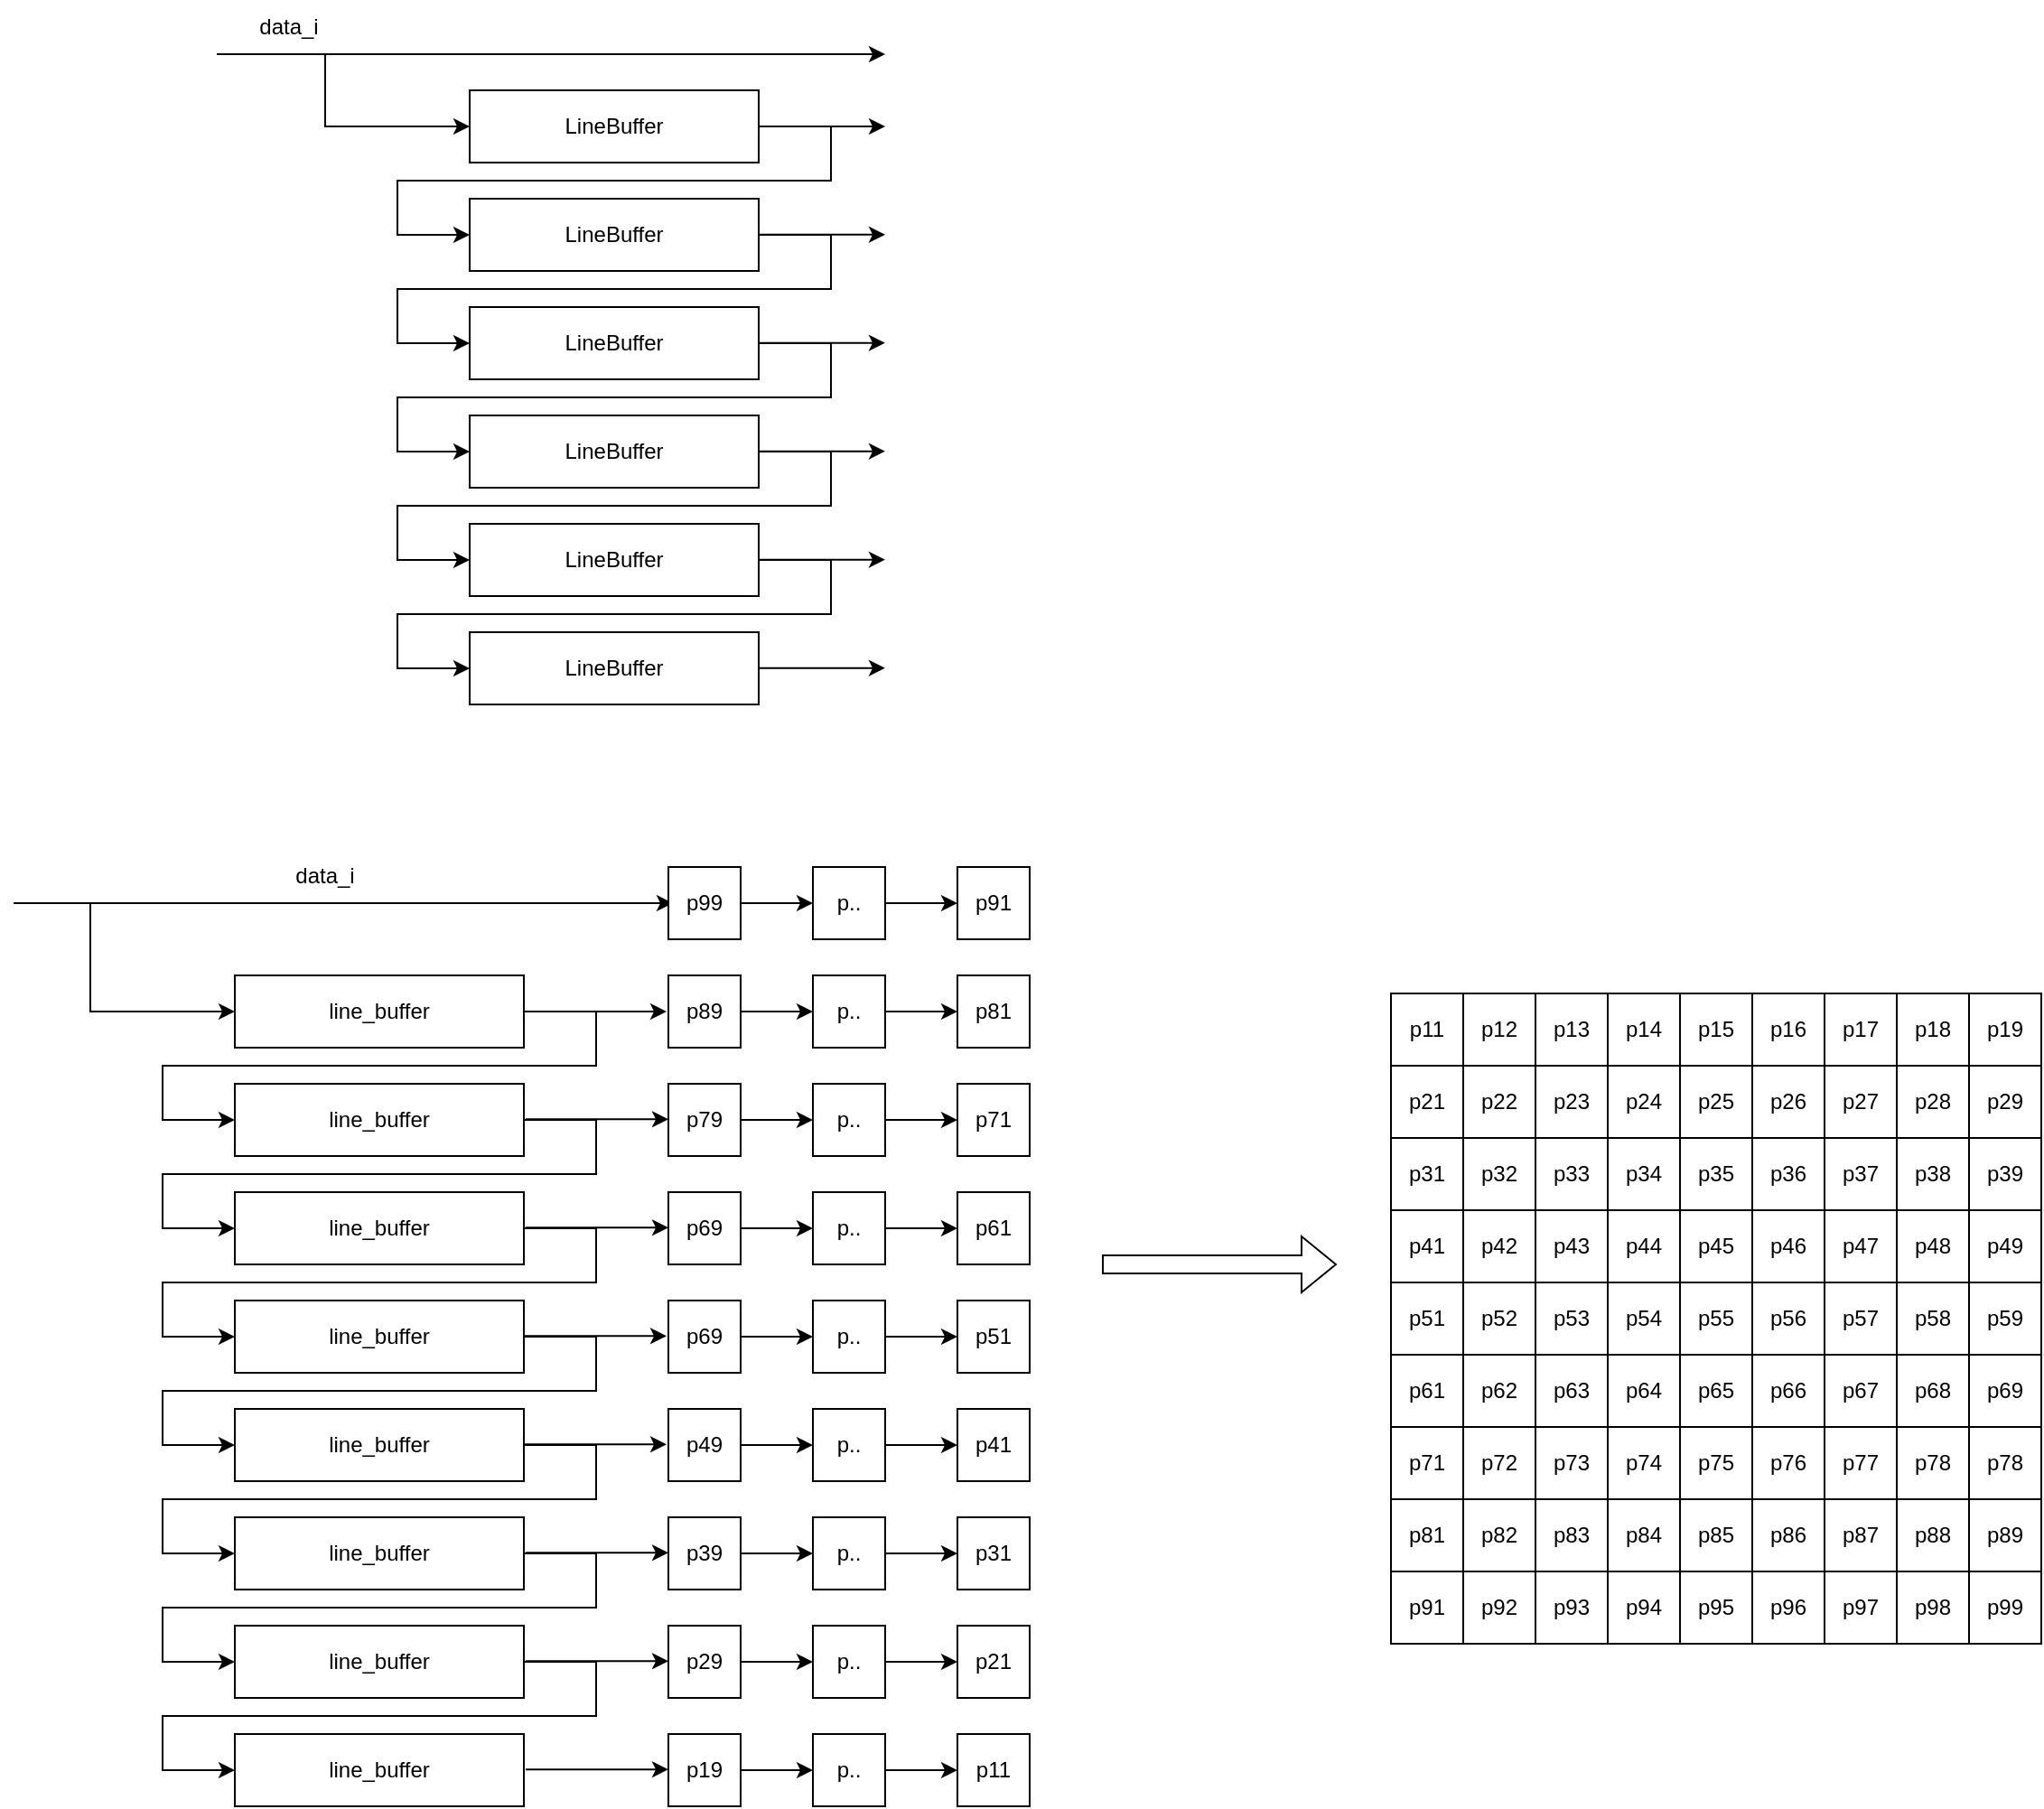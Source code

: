 <mxfile version="26.2.6">
  <diagram name="Page-1" id="rGgKpB5m5iq16dW2CrbF">
    <mxGraphModel dx="1482" dy="1833" grid="1" gridSize="10" guides="1" tooltips="1" connect="1" arrows="1" fold="1" page="1" pageScale="1" pageWidth="850" pageHeight="1100" math="0" shadow="0">
      <root>
        <mxCell id="0" />
        <mxCell id="1" parent="0" />
        <mxCell id="uVn_jafMMcIAH3ZnY_Oj-1" value="" style="endArrow=classic;html=1;rounded=0;entryX=0;entryY=0.5;entryDx=0;entryDy=0;" parent="1" edge="1">
          <mxGeometry width="50" height="50" relative="1" as="geometry">
            <mxPoint x="77.5" y="320" as="sourcePoint" />
            <mxPoint x="442.5" y="320" as="targetPoint" />
          </mxGeometry>
        </mxCell>
        <mxCell id="uVn_jafMMcIAH3ZnY_Oj-3" value="data_i" style="text;html=1;align=center;verticalAlign=middle;whiteSpace=wrap;rounded=0;" parent="1" vertex="1">
          <mxGeometry x="220" y="290" width="60" height="30" as="geometry" />
        </mxCell>
        <mxCell id="uVn_jafMMcIAH3ZnY_Oj-5" value="line_buffer" style="rounded=0;whiteSpace=wrap;html=1;" parent="1" vertex="1">
          <mxGeometry x="200" y="360" width="160" height="40" as="geometry" />
        </mxCell>
        <mxCell id="uVn_jafMMcIAH3ZnY_Oj-12" value="line_buffer" style="rounded=0;whiteSpace=wrap;html=1;" parent="1" vertex="1">
          <mxGeometry x="200" y="420" width="160" height="40" as="geometry" />
        </mxCell>
        <mxCell id="uVn_jafMMcIAH3ZnY_Oj-13" value="line_buffer" style="rounded=0;whiteSpace=wrap;html=1;" parent="1" vertex="1">
          <mxGeometry x="200" y="480" width="160" height="40" as="geometry" />
        </mxCell>
        <mxCell id="uVn_jafMMcIAH3ZnY_Oj-14" value="line_buffer" style="rounded=0;whiteSpace=wrap;html=1;" parent="1" vertex="1">
          <mxGeometry x="200" y="540" width="160" height="40" as="geometry" />
        </mxCell>
        <mxCell id="uVn_jafMMcIAH3ZnY_Oj-16" value="line_buffer" style="rounded=0;whiteSpace=wrap;html=1;" parent="1" vertex="1">
          <mxGeometry x="200" y="600" width="160" height="40" as="geometry" />
        </mxCell>
        <mxCell id="uVn_jafMMcIAH3ZnY_Oj-17" value="line_buffer" style="rounded=0;whiteSpace=wrap;html=1;" parent="1" vertex="1">
          <mxGeometry x="200" y="660" width="160" height="40" as="geometry" />
        </mxCell>
        <mxCell id="uVn_jafMMcIAH3ZnY_Oj-18" value="line_buffer" style="rounded=0;whiteSpace=wrap;html=1;" parent="1" vertex="1">
          <mxGeometry x="200" y="720" width="160" height="40" as="geometry" />
        </mxCell>
        <mxCell id="uVn_jafMMcIAH3ZnY_Oj-19" value="line_buffer" style="rounded=0;whiteSpace=wrap;html=1;" parent="1" vertex="1">
          <mxGeometry x="200" y="780" width="160" height="40" as="geometry" />
        </mxCell>
        <mxCell id="uVn_jafMMcIAH3ZnY_Oj-21" value="" style="endArrow=classic;html=1;rounded=0;entryX=0;entryY=0.5;entryDx=0;entryDy=0;" parent="1" target="uVn_jafMMcIAH3ZnY_Oj-5" edge="1">
          <mxGeometry width="50" height="50" relative="1" as="geometry">
            <mxPoint x="120" y="320" as="sourcePoint" />
            <mxPoint x="180" y="350" as="targetPoint" />
            <Array as="points">
              <mxPoint x="120" y="380" />
            </Array>
          </mxGeometry>
        </mxCell>
        <mxCell id="uVn_jafMMcIAH3ZnY_Oj-23" value="" style="endArrow=classic;html=1;rounded=0;exitX=1;exitY=0.5;exitDx=0;exitDy=0;entryX=0;entryY=0.5;entryDx=0;entryDy=0;" parent="1" source="uVn_jafMMcIAH3ZnY_Oj-5" target="uVn_jafMMcIAH3ZnY_Oj-12" edge="1">
          <mxGeometry width="50" height="50" relative="1" as="geometry">
            <mxPoint x="360" y="420" as="sourcePoint" />
            <mxPoint x="410" y="370" as="targetPoint" />
            <Array as="points">
              <mxPoint x="400" y="380" />
              <mxPoint x="400" y="410" />
              <mxPoint x="160" y="410" />
              <mxPoint x="160" y="440" />
            </Array>
          </mxGeometry>
        </mxCell>
        <mxCell id="uVn_jafMMcIAH3ZnY_Oj-25" value="" style="endArrow=classic;html=1;rounded=0;exitX=1;exitY=0.5;exitDx=0;exitDy=0;entryX=0;entryY=0.5;entryDx=0;entryDy=0;" parent="1" source="uVn_jafMMcIAH3ZnY_Oj-12" target="uVn_jafMMcIAH3ZnY_Oj-13" edge="1">
          <mxGeometry width="50" height="50" relative="1" as="geometry">
            <mxPoint x="360" y="490" as="sourcePoint" />
            <mxPoint x="410" y="440" as="targetPoint" />
            <Array as="points">
              <mxPoint x="400" y="440" />
              <mxPoint x="400" y="470" />
              <mxPoint x="160" y="470" />
              <mxPoint x="160" y="500" />
            </Array>
          </mxGeometry>
        </mxCell>
        <mxCell id="uVn_jafMMcIAH3ZnY_Oj-26" value="" style="endArrow=classic;html=1;rounded=0;exitX=1;exitY=0.5;exitDx=0;exitDy=0;entryX=0;entryY=0.5;entryDx=0;entryDy=0;" parent="1" edge="1">
          <mxGeometry width="50" height="50" relative="1" as="geometry">
            <mxPoint x="360" y="500" as="sourcePoint" />
            <mxPoint x="200" y="560" as="targetPoint" />
            <Array as="points">
              <mxPoint x="400" y="500" />
              <mxPoint x="400" y="530" />
              <mxPoint x="160" y="530" />
              <mxPoint x="160" y="560" />
            </Array>
          </mxGeometry>
        </mxCell>
        <mxCell id="uVn_jafMMcIAH3ZnY_Oj-27" value="" style="endArrow=classic;html=1;rounded=0;exitX=1;exitY=0.5;exitDx=0;exitDy=0;entryX=0;entryY=0.5;entryDx=0;entryDy=0;" parent="1" edge="1">
          <mxGeometry width="50" height="50" relative="1" as="geometry">
            <mxPoint x="360" y="560" as="sourcePoint" />
            <mxPoint x="200" y="620" as="targetPoint" />
            <Array as="points">
              <mxPoint x="400" y="560" />
              <mxPoint x="400" y="590" />
              <mxPoint x="160" y="590" />
              <mxPoint x="160" y="620" />
            </Array>
          </mxGeometry>
        </mxCell>
        <mxCell id="uVn_jafMMcIAH3ZnY_Oj-28" value="" style="endArrow=classic;html=1;rounded=0;exitX=1;exitY=0.5;exitDx=0;exitDy=0;entryX=0;entryY=0.5;entryDx=0;entryDy=0;" parent="1" edge="1">
          <mxGeometry width="50" height="50" relative="1" as="geometry">
            <mxPoint x="360" y="620" as="sourcePoint" />
            <mxPoint x="200" y="680" as="targetPoint" />
            <Array as="points">
              <mxPoint x="400" y="620" />
              <mxPoint x="400" y="650" />
              <mxPoint x="160" y="650" />
              <mxPoint x="160" y="680" />
            </Array>
          </mxGeometry>
        </mxCell>
        <mxCell id="uVn_jafMMcIAH3ZnY_Oj-29" value="" style="endArrow=classic;html=1;rounded=0;exitX=1;exitY=0.5;exitDx=0;exitDy=0;entryX=0;entryY=0.5;entryDx=0;entryDy=0;" parent="1" edge="1">
          <mxGeometry width="50" height="50" relative="1" as="geometry">
            <mxPoint x="360" y="680" as="sourcePoint" />
            <mxPoint x="200" y="740" as="targetPoint" />
            <Array as="points">
              <mxPoint x="400" y="680" />
              <mxPoint x="400" y="710" />
              <mxPoint x="160" y="710" />
              <mxPoint x="160" y="740" />
            </Array>
          </mxGeometry>
        </mxCell>
        <mxCell id="uVn_jafMMcIAH3ZnY_Oj-30" value="" style="endArrow=classic;html=1;rounded=0;exitX=1;exitY=0.5;exitDx=0;exitDy=0;entryX=0;entryY=0.5;entryDx=0;entryDy=0;" parent="1" edge="1">
          <mxGeometry width="50" height="50" relative="1" as="geometry">
            <mxPoint x="360" y="740" as="sourcePoint" />
            <mxPoint x="200" y="800" as="targetPoint" />
            <Array as="points">
              <mxPoint x="400" y="740" />
              <mxPoint x="400" y="770" />
              <mxPoint x="160" y="770" />
              <mxPoint x="160" y="800" />
            </Array>
          </mxGeometry>
        </mxCell>
        <mxCell id="uVn_jafMMcIAH3ZnY_Oj-44" value="" style="endArrow=classic;html=1;rounded=0;exitX=1;exitY=0.5;exitDx=0;exitDy=0;" parent="1" source="uVn_jafMMcIAH3ZnY_Oj-5" edge="1">
          <mxGeometry width="50" height="50" relative="1" as="geometry">
            <mxPoint x="420" y="440" as="sourcePoint" />
            <mxPoint x="439" y="380" as="targetPoint" />
          </mxGeometry>
        </mxCell>
        <mxCell id="uVn_jafMMcIAH3ZnY_Oj-54" value="" style="group" parent="1" vertex="1" connectable="0">
          <mxGeometry x="440" y="360" width="200" height="40" as="geometry" />
        </mxCell>
        <mxCell id="uVn_jafMMcIAH3ZnY_Oj-55" value="p89" style="rounded=0;whiteSpace=wrap;html=1;" parent="uVn_jafMMcIAH3ZnY_Oj-54" vertex="1">
          <mxGeometry width="40" height="40" as="geometry" />
        </mxCell>
        <mxCell id="uVn_jafMMcIAH3ZnY_Oj-56" value="" style="endArrow=classic;html=1;rounded=0;exitX=1;exitY=0.5;exitDx=0;exitDy=0;" parent="uVn_jafMMcIAH3ZnY_Oj-54" source="uVn_jafMMcIAH3ZnY_Oj-55" edge="1">
          <mxGeometry width="50" height="50" relative="1" as="geometry">
            <mxPoint x="120" y="90" as="sourcePoint" />
            <mxPoint x="80" y="20" as="targetPoint" />
          </mxGeometry>
        </mxCell>
        <mxCell id="uVn_jafMMcIAH3ZnY_Oj-57" value="p.." style="rounded=0;whiteSpace=wrap;html=1;" parent="uVn_jafMMcIAH3ZnY_Oj-54" vertex="1">
          <mxGeometry x="80" width="40" height="40" as="geometry" />
        </mxCell>
        <mxCell id="uVn_jafMMcIAH3ZnY_Oj-58" value="p81" style="rounded=0;whiteSpace=wrap;html=1;" parent="uVn_jafMMcIAH3ZnY_Oj-54" vertex="1">
          <mxGeometry x="160" width="40" height="40" as="geometry" />
        </mxCell>
        <mxCell id="uVn_jafMMcIAH3ZnY_Oj-59" value="" style="endArrow=classic;html=1;rounded=0;exitX=1;exitY=0.5;exitDx=0;exitDy=0;entryX=0;entryY=0.5;entryDx=0;entryDy=0;" parent="uVn_jafMMcIAH3ZnY_Oj-54" source="uVn_jafMMcIAH3ZnY_Oj-57" target="uVn_jafMMcIAH3ZnY_Oj-58" edge="1">
          <mxGeometry width="50" height="50" relative="1" as="geometry">
            <mxPoint x="190" y="105" as="sourcePoint" />
            <mxPoint x="240" y="55" as="targetPoint" />
          </mxGeometry>
        </mxCell>
        <mxCell id="uVn_jafMMcIAH3ZnY_Oj-85" value="" style="group" parent="1" vertex="1" connectable="0">
          <mxGeometry x="440" y="420" width="200" height="40" as="geometry" />
        </mxCell>
        <mxCell id="uVn_jafMMcIAH3ZnY_Oj-86" value="p79" style="rounded=0;whiteSpace=wrap;html=1;" parent="uVn_jafMMcIAH3ZnY_Oj-85" vertex="1">
          <mxGeometry width="40" height="40" as="geometry" />
        </mxCell>
        <mxCell id="uVn_jafMMcIAH3ZnY_Oj-87" value="" style="endArrow=classic;html=1;rounded=0;exitX=1;exitY=0.5;exitDx=0;exitDy=0;" parent="uVn_jafMMcIAH3ZnY_Oj-85" source="uVn_jafMMcIAH3ZnY_Oj-86" edge="1">
          <mxGeometry width="50" height="50" relative="1" as="geometry">
            <mxPoint x="120" y="90" as="sourcePoint" />
            <mxPoint x="80" y="20" as="targetPoint" />
          </mxGeometry>
        </mxCell>
        <mxCell id="uVn_jafMMcIAH3ZnY_Oj-88" value="p.." style="rounded=0;whiteSpace=wrap;html=1;" parent="uVn_jafMMcIAH3ZnY_Oj-85" vertex="1">
          <mxGeometry x="80" width="40" height="40" as="geometry" />
        </mxCell>
        <mxCell id="uVn_jafMMcIAH3ZnY_Oj-89" value="p71" style="rounded=0;whiteSpace=wrap;html=1;" parent="uVn_jafMMcIAH3ZnY_Oj-85" vertex="1">
          <mxGeometry x="160" width="40" height="40" as="geometry" />
        </mxCell>
        <mxCell id="uVn_jafMMcIAH3ZnY_Oj-90" value="" style="endArrow=classic;html=1;rounded=0;exitX=1;exitY=0.5;exitDx=0;exitDy=0;entryX=0;entryY=0.5;entryDx=0;entryDy=0;" parent="uVn_jafMMcIAH3ZnY_Oj-85" source="uVn_jafMMcIAH3ZnY_Oj-88" target="uVn_jafMMcIAH3ZnY_Oj-89" edge="1">
          <mxGeometry width="50" height="50" relative="1" as="geometry">
            <mxPoint x="190" y="105" as="sourcePoint" />
            <mxPoint x="240" y="55" as="targetPoint" />
          </mxGeometry>
        </mxCell>
        <mxCell id="uVn_jafMMcIAH3ZnY_Oj-91" value="" style="group" parent="1" vertex="1" connectable="0">
          <mxGeometry x="440" y="480" width="200" height="40" as="geometry" />
        </mxCell>
        <mxCell id="uVn_jafMMcIAH3ZnY_Oj-92" value="p69" style="rounded=0;whiteSpace=wrap;html=1;" parent="uVn_jafMMcIAH3ZnY_Oj-91" vertex="1">
          <mxGeometry width="40" height="40" as="geometry" />
        </mxCell>
        <mxCell id="uVn_jafMMcIAH3ZnY_Oj-93" value="" style="endArrow=classic;html=1;rounded=0;exitX=1;exitY=0.5;exitDx=0;exitDy=0;" parent="uVn_jafMMcIAH3ZnY_Oj-91" source="uVn_jafMMcIAH3ZnY_Oj-92" edge="1">
          <mxGeometry width="50" height="50" relative="1" as="geometry">
            <mxPoint x="120" y="90" as="sourcePoint" />
            <mxPoint x="80" y="20" as="targetPoint" />
          </mxGeometry>
        </mxCell>
        <mxCell id="uVn_jafMMcIAH3ZnY_Oj-94" value="p.." style="rounded=0;whiteSpace=wrap;html=1;" parent="uVn_jafMMcIAH3ZnY_Oj-91" vertex="1">
          <mxGeometry x="80" width="40" height="40" as="geometry" />
        </mxCell>
        <mxCell id="uVn_jafMMcIAH3ZnY_Oj-95" value="p61" style="rounded=0;whiteSpace=wrap;html=1;" parent="uVn_jafMMcIAH3ZnY_Oj-91" vertex="1">
          <mxGeometry x="160" width="40" height="40" as="geometry" />
        </mxCell>
        <mxCell id="uVn_jafMMcIAH3ZnY_Oj-96" value="" style="endArrow=classic;html=1;rounded=0;exitX=1;exitY=0.5;exitDx=0;exitDy=0;entryX=0;entryY=0.5;entryDx=0;entryDy=0;" parent="uVn_jafMMcIAH3ZnY_Oj-91" source="uVn_jafMMcIAH3ZnY_Oj-94" target="uVn_jafMMcIAH3ZnY_Oj-95" edge="1">
          <mxGeometry width="50" height="50" relative="1" as="geometry">
            <mxPoint x="190" y="105" as="sourcePoint" />
            <mxPoint x="240" y="55" as="targetPoint" />
          </mxGeometry>
        </mxCell>
        <mxCell id="uVn_jafMMcIAH3ZnY_Oj-97" value="" style="group" parent="1" vertex="1" connectable="0">
          <mxGeometry x="440" y="540" width="200" height="40" as="geometry" />
        </mxCell>
        <mxCell id="uVn_jafMMcIAH3ZnY_Oj-98" value="p69" style="rounded=0;whiteSpace=wrap;html=1;" parent="uVn_jafMMcIAH3ZnY_Oj-97" vertex="1">
          <mxGeometry width="40" height="40" as="geometry" />
        </mxCell>
        <mxCell id="uVn_jafMMcIAH3ZnY_Oj-99" value="" style="endArrow=classic;html=1;rounded=0;exitX=1;exitY=0.5;exitDx=0;exitDy=0;" parent="uVn_jafMMcIAH3ZnY_Oj-97" source="uVn_jafMMcIAH3ZnY_Oj-98" edge="1">
          <mxGeometry width="50" height="50" relative="1" as="geometry">
            <mxPoint x="120" y="90" as="sourcePoint" />
            <mxPoint x="80" y="20" as="targetPoint" />
          </mxGeometry>
        </mxCell>
        <mxCell id="uVn_jafMMcIAH3ZnY_Oj-100" value="p.." style="rounded=0;whiteSpace=wrap;html=1;" parent="uVn_jafMMcIAH3ZnY_Oj-97" vertex="1">
          <mxGeometry x="80" width="40" height="40" as="geometry" />
        </mxCell>
        <mxCell id="uVn_jafMMcIAH3ZnY_Oj-101" value="p51" style="rounded=0;whiteSpace=wrap;html=1;" parent="uVn_jafMMcIAH3ZnY_Oj-97" vertex="1">
          <mxGeometry x="160" width="40" height="40" as="geometry" />
        </mxCell>
        <mxCell id="uVn_jafMMcIAH3ZnY_Oj-102" value="" style="endArrow=classic;html=1;rounded=0;exitX=1;exitY=0.5;exitDx=0;exitDy=0;entryX=0;entryY=0.5;entryDx=0;entryDy=0;" parent="uVn_jafMMcIAH3ZnY_Oj-97" source="uVn_jafMMcIAH3ZnY_Oj-100" target="uVn_jafMMcIAH3ZnY_Oj-101" edge="1">
          <mxGeometry width="50" height="50" relative="1" as="geometry">
            <mxPoint x="190" y="105" as="sourcePoint" />
            <mxPoint x="240" y="55" as="targetPoint" />
          </mxGeometry>
        </mxCell>
        <mxCell id="uVn_jafMMcIAH3ZnY_Oj-103" value="" style="group" parent="1" vertex="1" connectable="0">
          <mxGeometry x="440" y="600" width="200" height="40" as="geometry" />
        </mxCell>
        <mxCell id="uVn_jafMMcIAH3ZnY_Oj-104" value="p49" style="rounded=0;whiteSpace=wrap;html=1;" parent="uVn_jafMMcIAH3ZnY_Oj-103" vertex="1">
          <mxGeometry width="40" height="40" as="geometry" />
        </mxCell>
        <mxCell id="uVn_jafMMcIAH3ZnY_Oj-105" value="" style="endArrow=classic;html=1;rounded=0;exitX=1;exitY=0.5;exitDx=0;exitDy=0;" parent="uVn_jafMMcIAH3ZnY_Oj-103" source="uVn_jafMMcIAH3ZnY_Oj-104" edge="1">
          <mxGeometry width="50" height="50" relative="1" as="geometry">
            <mxPoint x="120" y="90" as="sourcePoint" />
            <mxPoint x="80" y="20" as="targetPoint" />
          </mxGeometry>
        </mxCell>
        <mxCell id="uVn_jafMMcIAH3ZnY_Oj-106" value="p.." style="rounded=0;whiteSpace=wrap;html=1;" parent="uVn_jafMMcIAH3ZnY_Oj-103" vertex="1">
          <mxGeometry x="80" width="40" height="40" as="geometry" />
        </mxCell>
        <mxCell id="uVn_jafMMcIAH3ZnY_Oj-107" value="p41" style="rounded=0;whiteSpace=wrap;html=1;" parent="uVn_jafMMcIAH3ZnY_Oj-103" vertex="1">
          <mxGeometry x="160" width="40" height="40" as="geometry" />
        </mxCell>
        <mxCell id="uVn_jafMMcIAH3ZnY_Oj-108" value="" style="endArrow=classic;html=1;rounded=0;exitX=1;exitY=0.5;exitDx=0;exitDy=0;entryX=0;entryY=0.5;entryDx=0;entryDy=0;" parent="uVn_jafMMcIAH3ZnY_Oj-103" source="uVn_jafMMcIAH3ZnY_Oj-106" target="uVn_jafMMcIAH3ZnY_Oj-107" edge="1">
          <mxGeometry width="50" height="50" relative="1" as="geometry">
            <mxPoint x="190" y="105" as="sourcePoint" />
            <mxPoint x="240" y="55" as="targetPoint" />
          </mxGeometry>
        </mxCell>
        <mxCell id="uVn_jafMMcIAH3ZnY_Oj-109" value="" style="group" parent="1" vertex="1" connectable="0">
          <mxGeometry x="440" y="660" width="200" height="40" as="geometry" />
        </mxCell>
        <mxCell id="uVn_jafMMcIAH3ZnY_Oj-110" value="p39" style="rounded=0;whiteSpace=wrap;html=1;" parent="uVn_jafMMcIAH3ZnY_Oj-109" vertex="1">
          <mxGeometry width="40" height="40" as="geometry" />
        </mxCell>
        <mxCell id="uVn_jafMMcIAH3ZnY_Oj-111" value="" style="endArrow=classic;html=1;rounded=0;exitX=1;exitY=0.5;exitDx=0;exitDy=0;" parent="uVn_jafMMcIAH3ZnY_Oj-109" source="uVn_jafMMcIAH3ZnY_Oj-110" edge="1">
          <mxGeometry width="50" height="50" relative="1" as="geometry">
            <mxPoint x="120" y="90" as="sourcePoint" />
            <mxPoint x="80" y="20" as="targetPoint" />
          </mxGeometry>
        </mxCell>
        <mxCell id="uVn_jafMMcIAH3ZnY_Oj-112" value="p.." style="rounded=0;whiteSpace=wrap;html=1;" parent="uVn_jafMMcIAH3ZnY_Oj-109" vertex="1">
          <mxGeometry x="80" width="40" height="40" as="geometry" />
        </mxCell>
        <mxCell id="uVn_jafMMcIAH3ZnY_Oj-113" value="p31" style="rounded=0;whiteSpace=wrap;html=1;" parent="uVn_jafMMcIAH3ZnY_Oj-109" vertex="1">
          <mxGeometry x="160" width="40" height="40" as="geometry" />
        </mxCell>
        <mxCell id="uVn_jafMMcIAH3ZnY_Oj-114" value="" style="endArrow=classic;html=1;rounded=0;exitX=1;exitY=0.5;exitDx=0;exitDy=0;entryX=0;entryY=0.5;entryDx=0;entryDy=0;" parent="uVn_jafMMcIAH3ZnY_Oj-109" source="uVn_jafMMcIAH3ZnY_Oj-112" target="uVn_jafMMcIAH3ZnY_Oj-113" edge="1">
          <mxGeometry width="50" height="50" relative="1" as="geometry">
            <mxPoint x="190" y="105" as="sourcePoint" />
            <mxPoint x="240" y="55" as="targetPoint" />
          </mxGeometry>
        </mxCell>
        <mxCell id="uVn_jafMMcIAH3ZnY_Oj-115" value="" style="group" parent="1" vertex="1" connectable="0">
          <mxGeometry x="440" y="720" width="200" height="40" as="geometry" />
        </mxCell>
        <mxCell id="uVn_jafMMcIAH3ZnY_Oj-116" value="p29" style="rounded=0;whiteSpace=wrap;html=1;" parent="uVn_jafMMcIAH3ZnY_Oj-115" vertex="1">
          <mxGeometry width="40" height="40" as="geometry" />
        </mxCell>
        <mxCell id="uVn_jafMMcIAH3ZnY_Oj-117" value="" style="endArrow=classic;html=1;rounded=0;exitX=1;exitY=0.5;exitDx=0;exitDy=0;" parent="uVn_jafMMcIAH3ZnY_Oj-115" source="uVn_jafMMcIAH3ZnY_Oj-116" edge="1">
          <mxGeometry width="50" height="50" relative="1" as="geometry">
            <mxPoint x="120" y="90" as="sourcePoint" />
            <mxPoint x="80" y="20" as="targetPoint" />
          </mxGeometry>
        </mxCell>
        <mxCell id="uVn_jafMMcIAH3ZnY_Oj-118" value="p.." style="rounded=0;whiteSpace=wrap;html=1;" parent="uVn_jafMMcIAH3ZnY_Oj-115" vertex="1">
          <mxGeometry x="80" width="40" height="40" as="geometry" />
        </mxCell>
        <mxCell id="uVn_jafMMcIAH3ZnY_Oj-119" value="p21" style="rounded=0;whiteSpace=wrap;html=1;" parent="uVn_jafMMcIAH3ZnY_Oj-115" vertex="1">
          <mxGeometry x="160" width="40" height="40" as="geometry" />
        </mxCell>
        <mxCell id="uVn_jafMMcIAH3ZnY_Oj-120" value="" style="endArrow=classic;html=1;rounded=0;exitX=1;exitY=0.5;exitDx=0;exitDy=0;entryX=0;entryY=0.5;entryDx=0;entryDy=0;" parent="uVn_jafMMcIAH3ZnY_Oj-115" source="uVn_jafMMcIAH3ZnY_Oj-118" target="uVn_jafMMcIAH3ZnY_Oj-119" edge="1">
          <mxGeometry width="50" height="50" relative="1" as="geometry">
            <mxPoint x="190" y="105" as="sourcePoint" />
            <mxPoint x="240" y="55" as="targetPoint" />
          </mxGeometry>
        </mxCell>
        <mxCell id="uVn_jafMMcIAH3ZnY_Oj-121" value="" style="endArrow=classic;html=1;rounded=0;exitX=1;exitY=0.5;exitDx=0;exitDy=0;" parent="1" edge="1">
          <mxGeometry width="50" height="50" relative="1" as="geometry">
            <mxPoint x="361" y="439.67" as="sourcePoint" />
            <mxPoint x="440" y="439.67" as="targetPoint" />
          </mxGeometry>
        </mxCell>
        <mxCell id="uVn_jafMMcIAH3ZnY_Oj-122" value="" style="endArrow=classic;html=1;rounded=0;exitX=1;exitY=0.5;exitDx=0;exitDy=0;" parent="1" edge="1">
          <mxGeometry width="50" height="50" relative="1" as="geometry">
            <mxPoint x="361" y="499.67" as="sourcePoint" />
            <mxPoint x="440" y="499.67" as="targetPoint" />
          </mxGeometry>
        </mxCell>
        <mxCell id="uVn_jafMMcIAH3ZnY_Oj-123" value="" style="endArrow=classic;html=1;rounded=0;exitX=1;exitY=0.5;exitDx=0;exitDy=0;" parent="1" edge="1">
          <mxGeometry width="50" height="50" relative="1" as="geometry">
            <mxPoint x="360" y="559.67" as="sourcePoint" />
            <mxPoint x="439" y="559.67" as="targetPoint" />
          </mxGeometry>
        </mxCell>
        <mxCell id="uVn_jafMMcIAH3ZnY_Oj-124" value="" style="endArrow=classic;html=1;rounded=0;exitX=1;exitY=0.5;exitDx=0;exitDy=0;" parent="1" edge="1">
          <mxGeometry width="50" height="50" relative="1" as="geometry">
            <mxPoint x="360" y="619.67" as="sourcePoint" />
            <mxPoint x="439" y="619.67" as="targetPoint" />
          </mxGeometry>
        </mxCell>
        <mxCell id="uVn_jafMMcIAH3ZnY_Oj-125" value="" style="endArrow=classic;html=1;rounded=0;exitX=1;exitY=0.5;exitDx=0;exitDy=0;" parent="1" edge="1">
          <mxGeometry width="50" height="50" relative="1" as="geometry">
            <mxPoint x="361" y="679.67" as="sourcePoint" />
            <mxPoint x="440" y="679.67" as="targetPoint" />
          </mxGeometry>
        </mxCell>
        <mxCell id="uVn_jafMMcIAH3ZnY_Oj-126" value="" style="endArrow=classic;html=1;rounded=0;exitX=1;exitY=0.5;exitDx=0;exitDy=0;" parent="1" edge="1">
          <mxGeometry width="50" height="50" relative="1" as="geometry">
            <mxPoint x="361" y="739.67" as="sourcePoint" />
            <mxPoint x="440" y="739.67" as="targetPoint" />
          </mxGeometry>
        </mxCell>
        <mxCell id="uVn_jafMMcIAH3ZnY_Oj-127" value="" style="group" parent="1" vertex="1" connectable="0">
          <mxGeometry x="440" y="780" width="200" height="40" as="geometry" />
        </mxCell>
        <mxCell id="uVn_jafMMcIAH3ZnY_Oj-128" value="p19" style="rounded=0;whiteSpace=wrap;html=1;" parent="uVn_jafMMcIAH3ZnY_Oj-127" vertex="1">
          <mxGeometry width="40" height="40" as="geometry" />
        </mxCell>
        <mxCell id="uVn_jafMMcIAH3ZnY_Oj-129" value="" style="endArrow=classic;html=1;rounded=0;exitX=1;exitY=0.5;exitDx=0;exitDy=0;" parent="uVn_jafMMcIAH3ZnY_Oj-127" source="uVn_jafMMcIAH3ZnY_Oj-128" edge="1">
          <mxGeometry width="50" height="50" relative="1" as="geometry">
            <mxPoint x="120" y="90" as="sourcePoint" />
            <mxPoint x="80" y="20" as="targetPoint" />
          </mxGeometry>
        </mxCell>
        <mxCell id="uVn_jafMMcIAH3ZnY_Oj-130" value="p.." style="rounded=0;whiteSpace=wrap;html=1;" parent="uVn_jafMMcIAH3ZnY_Oj-127" vertex="1">
          <mxGeometry x="80" width="40" height="40" as="geometry" />
        </mxCell>
        <mxCell id="uVn_jafMMcIAH3ZnY_Oj-131" value="p11" style="rounded=0;whiteSpace=wrap;html=1;" parent="uVn_jafMMcIAH3ZnY_Oj-127" vertex="1">
          <mxGeometry x="160" width="40" height="40" as="geometry" />
        </mxCell>
        <mxCell id="uVn_jafMMcIAH3ZnY_Oj-132" value="" style="endArrow=classic;html=1;rounded=0;exitX=1;exitY=0.5;exitDx=0;exitDy=0;entryX=0;entryY=0.5;entryDx=0;entryDy=0;" parent="uVn_jafMMcIAH3ZnY_Oj-127" source="uVn_jafMMcIAH3ZnY_Oj-130" target="uVn_jafMMcIAH3ZnY_Oj-131" edge="1">
          <mxGeometry width="50" height="50" relative="1" as="geometry">
            <mxPoint x="190" y="105" as="sourcePoint" />
            <mxPoint x="240" y="55" as="targetPoint" />
          </mxGeometry>
        </mxCell>
        <mxCell id="uVn_jafMMcIAH3ZnY_Oj-133" value="" style="endArrow=classic;html=1;rounded=0;exitX=1;exitY=0.5;exitDx=0;exitDy=0;" parent="1" edge="1">
          <mxGeometry width="50" height="50" relative="1" as="geometry">
            <mxPoint x="361" y="799.6" as="sourcePoint" />
            <mxPoint x="440" y="799.6" as="targetPoint" />
          </mxGeometry>
        </mxCell>
        <mxCell id="uVn_jafMMcIAH3ZnY_Oj-134" value="" style="shape=flexArrow;endArrow=classic;html=1;rounded=0;" parent="1" edge="1">
          <mxGeometry width="50" height="50" relative="1" as="geometry">
            <mxPoint x="680" y="520" as="sourcePoint" />
            <mxPoint x="810" y="520" as="targetPoint" />
          </mxGeometry>
        </mxCell>
        <mxCell id="uVn_jafMMcIAH3ZnY_Oj-48" value="p99" style="rounded=0;whiteSpace=wrap;html=1;" parent="1" vertex="1">
          <mxGeometry x="440" y="300" width="40" height="40" as="geometry" />
        </mxCell>
        <mxCell id="uVn_jafMMcIAH3ZnY_Oj-49" value="" style="endArrow=classic;html=1;rounded=0;exitX=1;exitY=0.5;exitDx=0;exitDy=0;" parent="1" source="uVn_jafMMcIAH3ZnY_Oj-48" edge="1">
          <mxGeometry width="50" height="50" relative="1" as="geometry">
            <mxPoint x="560" y="390" as="sourcePoint" />
            <mxPoint x="520" y="320" as="targetPoint" />
          </mxGeometry>
        </mxCell>
        <mxCell id="uVn_jafMMcIAH3ZnY_Oj-50" value="p.." style="rounded=0;whiteSpace=wrap;html=1;" parent="1" vertex="1">
          <mxGeometry x="520" y="300" width="40" height="40" as="geometry" />
        </mxCell>
        <mxCell id="uVn_jafMMcIAH3ZnY_Oj-51" value="p91" style="rounded=0;whiteSpace=wrap;html=1;" parent="1" vertex="1">
          <mxGeometry x="600" y="300" width="40" height="40" as="geometry" />
        </mxCell>
        <mxCell id="uVn_jafMMcIAH3ZnY_Oj-52" value="" style="endArrow=classic;html=1;rounded=0;exitX=1;exitY=0.5;exitDx=0;exitDy=0;entryX=0;entryY=0.5;entryDx=0;entryDy=0;" parent="1" source="uVn_jafMMcIAH3ZnY_Oj-50" target="uVn_jafMMcIAH3ZnY_Oj-51" edge="1">
          <mxGeometry width="50" height="50" relative="1" as="geometry">
            <mxPoint x="630" y="405" as="sourcePoint" />
            <mxPoint x="680" y="355" as="targetPoint" />
          </mxGeometry>
        </mxCell>
        <mxCell id="uVn_jafMMcIAH3ZnY_Oj-136" value="p11" style="rounded=0;whiteSpace=wrap;html=1;container=0;" parent="1" vertex="1">
          <mxGeometry x="840" y="370" width="40" height="40" as="geometry" />
        </mxCell>
        <mxCell id="uVn_jafMMcIAH3ZnY_Oj-137" value="p12" style="rounded=0;whiteSpace=wrap;html=1;container=0;" parent="1" vertex="1">
          <mxGeometry x="880" y="370" width="40" height="40" as="geometry" />
        </mxCell>
        <mxCell id="uVn_jafMMcIAH3ZnY_Oj-138" value="p13" style="rounded=0;whiteSpace=wrap;html=1;container=0;" parent="1" vertex="1">
          <mxGeometry x="920" y="370" width="40" height="40" as="geometry" />
        </mxCell>
        <mxCell id="uVn_jafMMcIAH3ZnY_Oj-139" value="p14" style="rounded=0;whiteSpace=wrap;html=1;container=0;" parent="1" vertex="1">
          <mxGeometry x="960" y="370" width="40" height="40" as="geometry" />
        </mxCell>
        <mxCell id="uVn_jafMMcIAH3ZnY_Oj-140" value="p15" style="rounded=0;whiteSpace=wrap;html=1;container=0;" parent="1" vertex="1">
          <mxGeometry x="1000" y="370" width="40" height="40" as="geometry" />
        </mxCell>
        <mxCell id="uVn_jafMMcIAH3ZnY_Oj-141" value="p16" style="rounded=0;whiteSpace=wrap;html=1;container=0;" parent="1" vertex="1">
          <mxGeometry x="1040" y="370" width="40" height="40" as="geometry" />
        </mxCell>
        <mxCell id="uVn_jafMMcIAH3ZnY_Oj-142" value="p17" style="rounded=0;whiteSpace=wrap;html=1;container=0;" parent="1" vertex="1">
          <mxGeometry x="1080" y="370" width="40" height="40" as="geometry" />
        </mxCell>
        <mxCell id="uVn_jafMMcIAH3ZnY_Oj-143" value="p18" style="rounded=0;whiteSpace=wrap;html=1;container=0;" parent="1" vertex="1">
          <mxGeometry x="1120" y="370" width="40" height="40" as="geometry" />
        </mxCell>
        <mxCell id="uVn_jafMMcIAH3ZnY_Oj-144" value="p19" style="rounded=0;whiteSpace=wrap;html=1;container=0;" parent="1" vertex="1">
          <mxGeometry x="1160" y="370" width="40" height="40" as="geometry" />
        </mxCell>
        <mxCell id="uVn_jafMMcIAH3ZnY_Oj-156" value="p21" style="rounded=0;whiteSpace=wrap;html=1;container=0;" parent="1" vertex="1">
          <mxGeometry x="840" y="410" width="40" height="40" as="geometry" />
        </mxCell>
        <mxCell id="uVn_jafMMcIAH3ZnY_Oj-157" value="p22" style="rounded=0;whiteSpace=wrap;html=1;container=0;" parent="1" vertex="1">
          <mxGeometry x="880" y="410" width="40" height="40" as="geometry" />
        </mxCell>
        <mxCell id="uVn_jafMMcIAH3ZnY_Oj-158" value="p23" style="rounded=0;whiteSpace=wrap;html=1;container=0;" parent="1" vertex="1">
          <mxGeometry x="920" y="410" width="40" height="40" as="geometry" />
        </mxCell>
        <mxCell id="uVn_jafMMcIAH3ZnY_Oj-159" value="p24" style="rounded=0;whiteSpace=wrap;html=1;container=0;" parent="1" vertex="1">
          <mxGeometry x="960" y="410" width="40" height="40" as="geometry" />
        </mxCell>
        <mxCell id="uVn_jafMMcIAH3ZnY_Oj-160" value="p25" style="rounded=0;whiteSpace=wrap;html=1;container=0;" parent="1" vertex="1">
          <mxGeometry x="1000" y="410" width="40" height="40" as="geometry" />
        </mxCell>
        <mxCell id="uVn_jafMMcIAH3ZnY_Oj-161" value="p26" style="rounded=0;whiteSpace=wrap;html=1;container=0;" parent="1" vertex="1">
          <mxGeometry x="1040" y="410" width="40" height="40" as="geometry" />
        </mxCell>
        <mxCell id="uVn_jafMMcIAH3ZnY_Oj-162" value="p27" style="rounded=0;whiteSpace=wrap;html=1;container=0;" parent="1" vertex="1">
          <mxGeometry x="1080" y="410" width="40" height="40" as="geometry" />
        </mxCell>
        <mxCell id="uVn_jafMMcIAH3ZnY_Oj-163" value="p28" style="rounded=0;whiteSpace=wrap;html=1;container=0;" parent="1" vertex="1">
          <mxGeometry x="1120" y="410" width="40" height="40" as="geometry" />
        </mxCell>
        <mxCell id="uVn_jafMMcIAH3ZnY_Oj-164" value="p29" style="rounded=0;whiteSpace=wrap;html=1;container=0;" parent="1" vertex="1">
          <mxGeometry x="1160" y="410" width="40" height="40" as="geometry" />
        </mxCell>
        <mxCell id="uVn_jafMMcIAH3ZnY_Oj-166" value="p31" style="rounded=0;whiteSpace=wrap;html=1;container=0;" parent="1" vertex="1">
          <mxGeometry x="840" y="450" width="40" height="40" as="geometry" />
        </mxCell>
        <mxCell id="uVn_jafMMcIAH3ZnY_Oj-167" value="p32" style="rounded=0;whiteSpace=wrap;html=1;container=0;" parent="1" vertex="1">
          <mxGeometry x="880" y="450" width="40" height="40" as="geometry" />
        </mxCell>
        <mxCell id="uVn_jafMMcIAH3ZnY_Oj-168" value="p33" style="rounded=0;whiteSpace=wrap;html=1;container=0;" parent="1" vertex="1">
          <mxGeometry x="920" y="450" width="40" height="40" as="geometry" />
        </mxCell>
        <mxCell id="uVn_jafMMcIAH3ZnY_Oj-169" value="p34" style="rounded=0;whiteSpace=wrap;html=1;container=0;" parent="1" vertex="1">
          <mxGeometry x="960" y="450" width="40" height="40" as="geometry" />
        </mxCell>
        <mxCell id="uVn_jafMMcIAH3ZnY_Oj-170" value="p35" style="rounded=0;whiteSpace=wrap;html=1;container=0;" parent="1" vertex="1">
          <mxGeometry x="1000" y="450" width="40" height="40" as="geometry" />
        </mxCell>
        <mxCell id="uVn_jafMMcIAH3ZnY_Oj-171" value="p36" style="rounded=0;whiteSpace=wrap;html=1;container=0;" parent="1" vertex="1">
          <mxGeometry x="1040" y="450" width="40" height="40" as="geometry" />
        </mxCell>
        <mxCell id="uVn_jafMMcIAH3ZnY_Oj-172" value="p37" style="rounded=0;whiteSpace=wrap;html=1;container=0;" parent="1" vertex="1">
          <mxGeometry x="1080" y="450" width="40" height="40" as="geometry" />
        </mxCell>
        <mxCell id="uVn_jafMMcIAH3ZnY_Oj-173" value="p38" style="rounded=0;whiteSpace=wrap;html=1;container=0;" parent="1" vertex="1">
          <mxGeometry x="1120" y="450" width="40" height="40" as="geometry" />
        </mxCell>
        <mxCell id="uVn_jafMMcIAH3ZnY_Oj-174" value="p39" style="rounded=0;whiteSpace=wrap;html=1;container=0;" parent="1" vertex="1">
          <mxGeometry x="1160" y="450" width="40" height="40" as="geometry" />
        </mxCell>
        <mxCell id="uVn_jafMMcIAH3ZnY_Oj-176" value="p41" style="rounded=0;whiteSpace=wrap;html=1;container=0;" parent="1" vertex="1">
          <mxGeometry x="840" y="490" width="40" height="40" as="geometry" />
        </mxCell>
        <mxCell id="uVn_jafMMcIAH3ZnY_Oj-177" value="p42" style="rounded=0;whiteSpace=wrap;html=1;container=0;" parent="1" vertex="1">
          <mxGeometry x="880" y="490" width="40" height="40" as="geometry" />
        </mxCell>
        <mxCell id="uVn_jafMMcIAH3ZnY_Oj-178" value="p43" style="rounded=0;whiteSpace=wrap;html=1;container=0;" parent="1" vertex="1">
          <mxGeometry x="920" y="490" width="40" height="40" as="geometry" />
        </mxCell>
        <mxCell id="uVn_jafMMcIAH3ZnY_Oj-179" value="p44" style="rounded=0;whiteSpace=wrap;html=1;container=0;" parent="1" vertex="1">
          <mxGeometry x="960" y="490" width="40" height="40" as="geometry" />
        </mxCell>
        <mxCell id="uVn_jafMMcIAH3ZnY_Oj-180" value="p45" style="rounded=0;whiteSpace=wrap;html=1;container=0;" parent="1" vertex="1">
          <mxGeometry x="1000" y="490" width="40" height="40" as="geometry" />
        </mxCell>
        <mxCell id="uVn_jafMMcIAH3ZnY_Oj-181" value="p46" style="rounded=0;whiteSpace=wrap;html=1;container=0;" parent="1" vertex="1">
          <mxGeometry x="1040" y="490" width="40" height="40" as="geometry" />
        </mxCell>
        <mxCell id="uVn_jafMMcIAH3ZnY_Oj-182" value="p47" style="rounded=0;whiteSpace=wrap;html=1;container=0;" parent="1" vertex="1">
          <mxGeometry x="1080" y="490" width="40" height="40" as="geometry" />
        </mxCell>
        <mxCell id="uVn_jafMMcIAH3ZnY_Oj-183" value="p48" style="rounded=0;whiteSpace=wrap;html=1;container=0;" parent="1" vertex="1">
          <mxGeometry x="1120" y="490" width="40" height="40" as="geometry" />
        </mxCell>
        <mxCell id="uVn_jafMMcIAH3ZnY_Oj-184" value="p49" style="rounded=0;whiteSpace=wrap;html=1;container=0;" parent="1" vertex="1">
          <mxGeometry x="1160" y="490" width="40" height="40" as="geometry" />
        </mxCell>
        <mxCell id="uVn_jafMMcIAH3ZnY_Oj-186" value="p51" style="rounded=0;whiteSpace=wrap;html=1;container=0;" parent="1" vertex="1">
          <mxGeometry x="840" y="530" width="40" height="40" as="geometry" />
        </mxCell>
        <mxCell id="uVn_jafMMcIAH3ZnY_Oj-187" value="p52" style="rounded=0;whiteSpace=wrap;html=1;container=0;" parent="1" vertex="1">
          <mxGeometry x="880" y="530" width="40" height="40" as="geometry" />
        </mxCell>
        <mxCell id="uVn_jafMMcIAH3ZnY_Oj-188" value="p53" style="rounded=0;whiteSpace=wrap;html=1;container=0;" parent="1" vertex="1">
          <mxGeometry x="920" y="530" width="40" height="40" as="geometry" />
        </mxCell>
        <mxCell id="uVn_jafMMcIAH3ZnY_Oj-189" value="p54" style="rounded=0;whiteSpace=wrap;html=1;container=0;" parent="1" vertex="1">
          <mxGeometry x="960" y="530" width="40" height="40" as="geometry" />
        </mxCell>
        <mxCell id="uVn_jafMMcIAH3ZnY_Oj-190" value="p55" style="rounded=0;whiteSpace=wrap;html=1;container=0;" parent="1" vertex="1">
          <mxGeometry x="1000" y="530" width="40" height="40" as="geometry" />
        </mxCell>
        <mxCell id="uVn_jafMMcIAH3ZnY_Oj-191" value="p56" style="rounded=0;whiteSpace=wrap;html=1;container=0;" parent="1" vertex="1">
          <mxGeometry x="1040" y="530" width="40" height="40" as="geometry" />
        </mxCell>
        <mxCell id="uVn_jafMMcIAH3ZnY_Oj-192" value="p57" style="rounded=0;whiteSpace=wrap;html=1;container=0;" parent="1" vertex="1">
          <mxGeometry x="1080" y="530" width="40" height="40" as="geometry" />
        </mxCell>
        <mxCell id="uVn_jafMMcIAH3ZnY_Oj-193" value="p58" style="rounded=0;whiteSpace=wrap;html=1;container=0;" parent="1" vertex="1">
          <mxGeometry x="1120" y="530" width="40" height="40" as="geometry" />
        </mxCell>
        <mxCell id="uVn_jafMMcIAH3ZnY_Oj-194" value="p59" style="rounded=0;whiteSpace=wrap;html=1;container=0;" parent="1" vertex="1">
          <mxGeometry x="1160" y="530" width="40" height="40" as="geometry" />
        </mxCell>
        <mxCell id="uVn_jafMMcIAH3ZnY_Oj-196" value="p61" style="rounded=0;whiteSpace=wrap;html=1;container=0;" parent="1" vertex="1">
          <mxGeometry x="840" y="570" width="40" height="40" as="geometry" />
        </mxCell>
        <mxCell id="uVn_jafMMcIAH3ZnY_Oj-197" value="p62" style="rounded=0;whiteSpace=wrap;html=1;container=0;" parent="1" vertex="1">
          <mxGeometry x="880" y="570" width="40" height="40" as="geometry" />
        </mxCell>
        <mxCell id="uVn_jafMMcIAH3ZnY_Oj-198" value="p63" style="rounded=0;whiteSpace=wrap;html=1;container=0;" parent="1" vertex="1">
          <mxGeometry x="920" y="570" width="40" height="40" as="geometry" />
        </mxCell>
        <mxCell id="uVn_jafMMcIAH3ZnY_Oj-199" value="p64" style="rounded=0;whiteSpace=wrap;html=1;container=0;" parent="1" vertex="1">
          <mxGeometry x="960" y="570" width="40" height="40" as="geometry" />
        </mxCell>
        <mxCell id="uVn_jafMMcIAH3ZnY_Oj-200" value="p65" style="rounded=0;whiteSpace=wrap;html=1;container=0;" parent="1" vertex="1">
          <mxGeometry x="1000" y="570" width="40" height="40" as="geometry" />
        </mxCell>
        <mxCell id="uVn_jafMMcIAH3ZnY_Oj-201" value="p66" style="rounded=0;whiteSpace=wrap;html=1;container=0;" parent="1" vertex="1">
          <mxGeometry x="1040" y="570" width="40" height="40" as="geometry" />
        </mxCell>
        <mxCell id="uVn_jafMMcIAH3ZnY_Oj-202" value="p67" style="rounded=0;whiteSpace=wrap;html=1;container=0;" parent="1" vertex="1">
          <mxGeometry x="1080" y="570" width="40" height="40" as="geometry" />
        </mxCell>
        <mxCell id="uVn_jafMMcIAH3ZnY_Oj-203" value="p68" style="rounded=0;whiteSpace=wrap;html=1;container=0;" parent="1" vertex="1">
          <mxGeometry x="1120" y="570" width="40" height="40" as="geometry" />
        </mxCell>
        <mxCell id="uVn_jafMMcIAH3ZnY_Oj-204" value="p69" style="rounded=0;whiteSpace=wrap;html=1;container=0;" parent="1" vertex="1">
          <mxGeometry x="1160" y="570" width="40" height="40" as="geometry" />
        </mxCell>
        <mxCell id="uVn_jafMMcIAH3ZnY_Oj-206" value="p71" style="rounded=0;whiteSpace=wrap;html=1;container=0;" parent="1" vertex="1">
          <mxGeometry x="840" y="610" width="40" height="40" as="geometry" />
        </mxCell>
        <mxCell id="uVn_jafMMcIAH3ZnY_Oj-207" value="p72" style="rounded=0;whiteSpace=wrap;html=1;container=0;" parent="1" vertex="1">
          <mxGeometry x="880" y="610" width="40" height="40" as="geometry" />
        </mxCell>
        <mxCell id="uVn_jafMMcIAH3ZnY_Oj-208" value="p73" style="rounded=0;whiteSpace=wrap;html=1;container=0;" parent="1" vertex="1">
          <mxGeometry x="920" y="610" width="40" height="40" as="geometry" />
        </mxCell>
        <mxCell id="uVn_jafMMcIAH3ZnY_Oj-209" value="p74" style="rounded=0;whiteSpace=wrap;html=1;container=0;" parent="1" vertex="1">
          <mxGeometry x="960" y="610" width="40" height="40" as="geometry" />
        </mxCell>
        <mxCell id="uVn_jafMMcIAH3ZnY_Oj-210" value="p75" style="rounded=0;whiteSpace=wrap;html=1;container=0;" parent="1" vertex="1">
          <mxGeometry x="1000" y="610" width="40" height="40" as="geometry" />
        </mxCell>
        <mxCell id="uVn_jafMMcIAH3ZnY_Oj-211" value="p76" style="rounded=0;whiteSpace=wrap;html=1;container=0;" parent="1" vertex="1">
          <mxGeometry x="1040" y="610" width="40" height="40" as="geometry" />
        </mxCell>
        <mxCell id="uVn_jafMMcIAH3ZnY_Oj-212" value="p77" style="rounded=0;whiteSpace=wrap;html=1;container=0;" parent="1" vertex="1">
          <mxGeometry x="1080" y="610" width="40" height="40" as="geometry" />
        </mxCell>
        <mxCell id="uVn_jafMMcIAH3ZnY_Oj-213" value="p78" style="rounded=0;whiteSpace=wrap;html=1;container=0;" parent="1" vertex="1">
          <mxGeometry x="1120" y="610" width="40" height="40" as="geometry" />
        </mxCell>
        <mxCell id="uVn_jafMMcIAH3ZnY_Oj-214" value="p78" style="rounded=0;whiteSpace=wrap;html=1;container=0;" parent="1" vertex="1">
          <mxGeometry x="1160" y="610" width="40" height="40" as="geometry" />
        </mxCell>
        <mxCell id="uVn_jafMMcIAH3ZnY_Oj-216" value="p81" style="rounded=0;whiteSpace=wrap;html=1;container=0;" parent="1" vertex="1">
          <mxGeometry x="840" y="650" width="40" height="40" as="geometry" />
        </mxCell>
        <mxCell id="uVn_jafMMcIAH3ZnY_Oj-217" value="p82" style="rounded=0;whiteSpace=wrap;html=1;container=0;" parent="1" vertex="1">
          <mxGeometry x="880" y="650" width="40" height="40" as="geometry" />
        </mxCell>
        <mxCell id="uVn_jafMMcIAH3ZnY_Oj-218" value="p83" style="rounded=0;whiteSpace=wrap;html=1;container=0;" parent="1" vertex="1">
          <mxGeometry x="920" y="650" width="40" height="40" as="geometry" />
        </mxCell>
        <mxCell id="uVn_jafMMcIAH3ZnY_Oj-219" value="p84" style="rounded=0;whiteSpace=wrap;html=1;container=0;" parent="1" vertex="1">
          <mxGeometry x="960" y="650" width="40" height="40" as="geometry" />
        </mxCell>
        <mxCell id="uVn_jafMMcIAH3ZnY_Oj-220" value="p85" style="rounded=0;whiteSpace=wrap;html=1;container=0;" parent="1" vertex="1">
          <mxGeometry x="1000" y="650" width="40" height="40" as="geometry" />
        </mxCell>
        <mxCell id="uVn_jafMMcIAH3ZnY_Oj-221" value="p86" style="rounded=0;whiteSpace=wrap;html=1;container=0;" parent="1" vertex="1">
          <mxGeometry x="1040" y="650" width="40" height="40" as="geometry" />
        </mxCell>
        <mxCell id="uVn_jafMMcIAH3ZnY_Oj-222" value="p87" style="rounded=0;whiteSpace=wrap;html=1;container=0;" parent="1" vertex="1">
          <mxGeometry x="1080" y="650" width="40" height="40" as="geometry" />
        </mxCell>
        <mxCell id="uVn_jafMMcIAH3ZnY_Oj-223" value="p88" style="rounded=0;whiteSpace=wrap;html=1;container=0;" parent="1" vertex="1">
          <mxGeometry x="1120" y="650" width="40" height="40" as="geometry" />
        </mxCell>
        <mxCell id="uVn_jafMMcIAH3ZnY_Oj-224" value="p89" style="rounded=0;whiteSpace=wrap;html=1;container=0;" parent="1" vertex="1">
          <mxGeometry x="1160" y="650" width="40" height="40" as="geometry" />
        </mxCell>
        <mxCell id="uVn_jafMMcIAH3ZnY_Oj-226" value="p91" style="rounded=0;whiteSpace=wrap;html=1;container=0;" parent="1" vertex="1">
          <mxGeometry x="840" y="690" width="40" height="40" as="geometry" />
        </mxCell>
        <mxCell id="uVn_jafMMcIAH3ZnY_Oj-227" value="p92" style="rounded=0;whiteSpace=wrap;html=1;container=0;" parent="1" vertex="1">
          <mxGeometry x="880" y="690" width="40" height="40" as="geometry" />
        </mxCell>
        <mxCell id="uVn_jafMMcIAH3ZnY_Oj-228" value="p93" style="rounded=0;whiteSpace=wrap;html=1;container=0;" parent="1" vertex="1">
          <mxGeometry x="920" y="690" width="40" height="40" as="geometry" />
        </mxCell>
        <mxCell id="uVn_jafMMcIAH3ZnY_Oj-229" value="p94" style="rounded=0;whiteSpace=wrap;html=1;container=0;" parent="1" vertex="1">
          <mxGeometry x="960" y="690" width="40" height="40" as="geometry" />
        </mxCell>
        <mxCell id="uVn_jafMMcIAH3ZnY_Oj-230" value="p95" style="rounded=0;whiteSpace=wrap;html=1;container=0;" parent="1" vertex="1">
          <mxGeometry x="1000" y="690" width="40" height="40" as="geometry" />
        </mxCell>
        <mxCell id="uVn_jafMMcIAH3ZnY_Oj-231" value="p96" style="rounded=0;whiteSpace=wrap;html=1;container=0;" parent="1" vertex="1">
          <mxGeometry x="1040" y="690" width="40" height="40" as="geometry" />
        </mxCell>
        <mxCell id="uVn_jafMMcIAH3ZnY_Oj-232" value="p97" style="rounded=0;whiteSpace=wrap;html=1;container=0;" parent="1" vertex="1">
          <mxGeometry x="1080" y="690" width="40" height="40" as="geometry" />
        </mxCell>
        <mxCell id="uVn_jafMMcIAH3ZnY_Oj-233" value="p98" style="rounded=0;whiteSpace=wrap;html=1;container=0;" parent="1" vertex="1">
          <mxGeometry x="1120" y="690" width="40" height="40" as="geometry" />
        </mxCell>
        <mxCell id="uVn_jafMMcIAH3ZnY_Oj-234" value="p99" style="rounded=0;whiteSpace=wrap;html=1;container=0;" parent="1" vertex="1">
          <mxGeometry x="1160" y="690" width="40" height="40" as="geometry" />
        </mxCell>
        <mxCell id="Sm4upeqQFOzv2LMo7ViA-22" value="" style="group" vertex="1" connectable="0" parent="1">
          <mxGeometry x="190" y="-180" width="370" height="390" as="geometry" />
        </mxCell>
        <mxCell id="Sm4upeqQFOzv2LMo7ViA-1" value="data_i" style="text;html=1;align=center;verticalAlign=middle;whiteSpace=wrap;rounded=0;" vertex="1" parent="Sm4upeqQFOzv2LMo7ViA-22">
          <mxGeometry x="10" width="60" height="30" as="geometry" />
        </mxCell>
        <mxCell id="Sm4upeqQFOzv2LMo7ViA-2" value="LineBuffer" style="rounded=0;whiteSpace=wrap;html=1;" vertex="1" parent="Sm4upeqQFOzv2LMo7ViA-22">
          <mxGeometry x="140" y="50" width="160" height="40" as="geometry" />
        </mxCell>
        <mxCell id="Sm4upeqQFOzv2LMo7ViA-3" value="LineBuffer" style="rounded=0;whiteSpace=wrap;html=1;" vertex="1" parent="Sm4upeqQFOzv2LMo7ViA-22">
          <mxGeometry x="140" y="110" width="160" height="40" as="geometry" />
        </mxCell>
        <mxCell id="Sm4upeqQFOzv2LMo7ViA-4" value="LineBuffer" style="rounded=0;whiteSpace=wrap;html=1;" vertex="1" parent="Sm4upeqQFOzv2LMo7ViA-22">
          <mxGeometry x="140" y="170" width="160" height="40" as="geometry" />
        </mxCell>
        <mxCell id="Sm4upeqQFOzv2LMo7ViA-5" value="LineBuffer" style="rounded=0;whiteSpace=wrap;html=1;" vertex="1" parent="Sm4upeqQFOzv2LMo7ViA-22">
          <mxGeometry x="140" y="230" width="160" height="40" as="geometry" />
        </mxCell>
        <mxCell id="Sm4upeqQFOzv2LMo7ViA-6" value="LineBuffer" style="rounded=0;whiteSpace=wrap;html=1;" vertex="1" parent="Sm4upeqQFOzv2LMo7ViA-22">
          <mxGeometry x="140" y="290" width="160" height="40" as="geometry" />
        </mxCell>
        <mxCell id="Sm4upeqQFOzv2LMo7ViA-7" value="LineBuffer" style="rounded=0;whiteSpace=wrap;html=1;" vertex="1" parent="Sm4upeqQFOzv2LMo7ViA-22">
          <mxGeometry x="140" y="350" width="160" height="40" as="geometry" />
        </mxCell>
        <mxCell id="Sm4upeqQFOzv2LMo7ViA-8" value="" style="endArrow=classic;html=1;rounded=0;entryX=0;entryY=0.5;entryDx=0;entryDy=0;" edge="1" parent="Sm4upeqQFOzv2LMo7ViA-22" target="Sm4upeqQFOzv2LMo7ViA-2">
          <mxGeometry width="50" height="50" relative="1" as="geometry">
            <mxPoint x="60" y="30" as="sourcePoint" />
            <mxPoint x="120" y="40" as="targetPoint" />
            <Array as="points">
              <mxPoint x="60" y="70" />
            </Array>
          </mxGeometry>
        </mxCell>
        <mxCell id="Sm4upeqQFOzv2LMo7ViA-9" value="" style="endArrow=classic;html=1;rounded=0;exitX=1;exitY=0.5;exitDx=0;exitDy=0;entryX=0;entryY=0.5;entryDx=0;entryDy=0;" edge="1" parent="Sm4upeqQFOzv2LMo7ViA-22" source="Sm4upeqQFOzv2LMo7ViA-2" target="Sm4upeqQFOzv2LMo7ViA-3">
          <mxGeometry width="50" height="50" relative="1" as="geometry">
            <mxPoint x="300" y="110" as="sourcePoint" />
            <mxPoint x="350" y="60" as="targetPoint" />
            <Array as="points">
              <mxPoint x="340" y="70" />
              <mxPoint x="340" y="100" />
              <mxPoint x="100" y="100" />
              <mxPoint x="100" y="130" />
            </Array>
          </mxGeometry>
        </mxCell>
        <mxCell id="Sm4upeqQFOzv2LMo7ViA-10" value="" style="endArrow=classic;html=1;rounded=0;exitX=1;exitY=0.5;exitDx=0;exitDy=0;entryX=0;entryY=0.5;entryDx=0;entryDy=0;" edge="1" parent="Sm4upeqQFOzv2LMo7ViA-22" source="Sm4upeqQFOzv2LMo7ViA-3" target="Sm4upeqQFOzv2LMo7ViA-4">
          <mxGeometry width="50" height="50" relative="1" as="geometry">
            <mxPoint x="300" y="180" as="sourcePoint" />
            <mxPoint x="350" y="130" as="targetPoint" />
            <Array as="points">
              <mxPoint x="340" y="130" />
              <mxPoint x="340" y="160" />
              <mxPoint x="100" y="160" />
              <mxPoint x="100" y="190" />
            </Array>
          </mxGeometry>
        </mxCell>
        <mxCell id="Sm4upeqQFOzv2LMo7ViA-11" value="" style="endArrow=classic;html=1;rounded=0;exitX=1;exitY=0.5;exitDx=0;exitDy=0;entryX=0;entryY=0.5;entryDx=0;entryDy=0;" edge="1" parent="Sm4upeqQFOzv2LMo7ViA-22">
          <mxGeometry width="50" height="50" relative="1" as="geometry">
            <mxPoint x="300" y="190" as="sourcePoint" />
            <mxPoint x="140" y="250" as="targetPoint" />
            <Array as="points">
              <mxPoint x="340" y="190" />
              <mxPoint x="340" y="220" />
              <mxPoint x="100" y="220" />
              <mxPoint x="100" y="250" />
            </Array>
          </mxGeometry>
        </mxCell>
        <mxCell id="Sm4upeqQFOzv2LMo7ViA-12" value="" style="endArrow=classic;html=1;rounded=0;exitX=1;exitY=0.5;exitDx=0;exitDy=0;entryX=0;entryY=0.5;entryDx=0;entryDy=0;" edge="1" parent="Sm4upeqQFOzv2LMo7ViA-22">
          <mxGeometry width="50" height="50" relative="1" as="geometry">
            <mxPoint x="300" y="250" as="sourcePoint" />
            <mxPoint x="140" y="310" as="targetPoint" />
            <Array as="points">
              <mxPoint x="340" y="250" />
              <mxPoint x="340" y="280" />
              <mxPoint x="100" y="280" />
              <mxPoint x="100" y="310" />
            </Array>
          </mxGeometry>
        </mxCell>
        <mxCell id="Sm4upeqQFOzv2LMo7ViA-13" value="" style="endArrow=classic;html=1;rounded=0;exitX=1;exitY=0.5;exitDx=0;exitDy=0;entryX=0;entryY=0.5;entryDx=0;entryDy=0;" edge="1" parent="Sm4upeqQFOzv2LMo7ViA-22">
          <mxGeometry width="50" height="50" relative="1" as="geometry">
            <mxPoint x="300" y="310" as="sourcePoint" />
            <mxPoint x="140" y="370" as="targetPoint" />
            <Array as="points">
              <mxPoint x="340" y="310" />
              <mxPoint x="340" y="340" />
              <mxPoint x="100" y="340" />
              <mxPoint x="100" y="370" />
            </Array>
          </mxGeometry>
        </mxCell>
        <mxCell id="Sm4upeqQFOzv2LMo7ViA-14" value="" style="endArrow=classic;html=1;rounded=0;" edge="1" parent="Sm4upeqQFOzv2LMo7ViA-22">
          <mxGeometry width="50" height="50" relative="1" as="geometry">
            <mxPoint y="30" as="sourcePoint" />
            <mxPoint x="370" y="30" as="targetPoint" />
          </mxGeometry>
        </mxCell>
        <mxCell id="Sm4upeqQFOzv2LMo7ViA-16" value="" style="endArrow=classic;html=1;rounded=0;" edge="1" parent="Sm4upeqQFOzv2LMo7ViA-22">
          <mxGeometry width="50" height="50" relative="1" as="geometry">
            <mxPoint x="300" y="70" as="sourcePoint" />
            <mxPoint x="370" y="70" as="targetPoint" />
          </mxGeometry>
        </mxCell>
        <mxCell id="Sm4upeqQFOzv2LMo7ViA-17" value="" style="endArrow=classic;html=1;rounded=0;" edge="1" parent="Sm4upeqQFOzv2LMo7ViA-22">
          <mxGeometry width="50" height="50" relative="1" as="geometry">
            <mxPoint x="300" y="129.89" as="sourcePoint" />
            <mxPoint x="370" y="129.89" as="targetPoint" />
          </mxGeometry>
        </mxCell>
        <mxCell id="Sm4upeqQFOzv2LMo7ViA-18" value="" style="endArrow=classic;html=1;rounded=0;" edge="1" parent="Sm4upeqQFOzv2LMo7ViA-22">
          <mxGeometry width="50" height="50" relative="1" as="geometry">
            <mxPoint x="300" y="189.84" as="sourcePoint" />
            <mxPoint x="370" y="189.84" as="targetPoint" />
          </mxGeometry>
        </mxCell>
        <mxCell id="Sm4upeqQFOzv2LMo7ViA-19" value="" style="endArrow=classic;html=1;rounded=0;" edge="1" parent="Sm4upeqQFOzv2LMo7ViA-22">
          <mxGeometry width="50" height="50" relative="1" as="geometry">
            <mxPoint x="300" y="249.84" as="sourcePoint" />
            <mxPoint x="370" y="249.84" as="targetPoint" />
          </mxGeometry>
        </mxCell>
        <mxCell id="Sm4upeqQFOzv2LMo7ViA-20" value="" style="endArrow=classic;html=1;rounded=0;" edge="1" parent="Sm4upeqQFOzv2LMo7ViA-22">
          <mxGeometry width="50" height="50" relative="1" as="geometry">
            <mxPoint x="300" y="309.84" as="sourcePoint" />
            <mxPoint x="370" y="309.84" as="targetPoint" />
          </mxGeometry>
        </mxCell>
        <mxCell id="Sm4upeqQFOzv2LMo7ViA-21" value="" style="endArrow=classic;html=1;rounded=0;" edge="1" parent="Sm4upeqQFOzv2LMo7ViA-22">
          <mxGeometry width="50" height="50" relative="1" as="geometry">
            <mxPoint x="300" y="369.84" as="sourcePoint" />
            <mxPoint x="370" y="369.84" as="targetPoint" />
          </mxGeometry>
        </mxCell>
      </root>
    </mxGraphModel>
  </diagram>
</mxfile>
